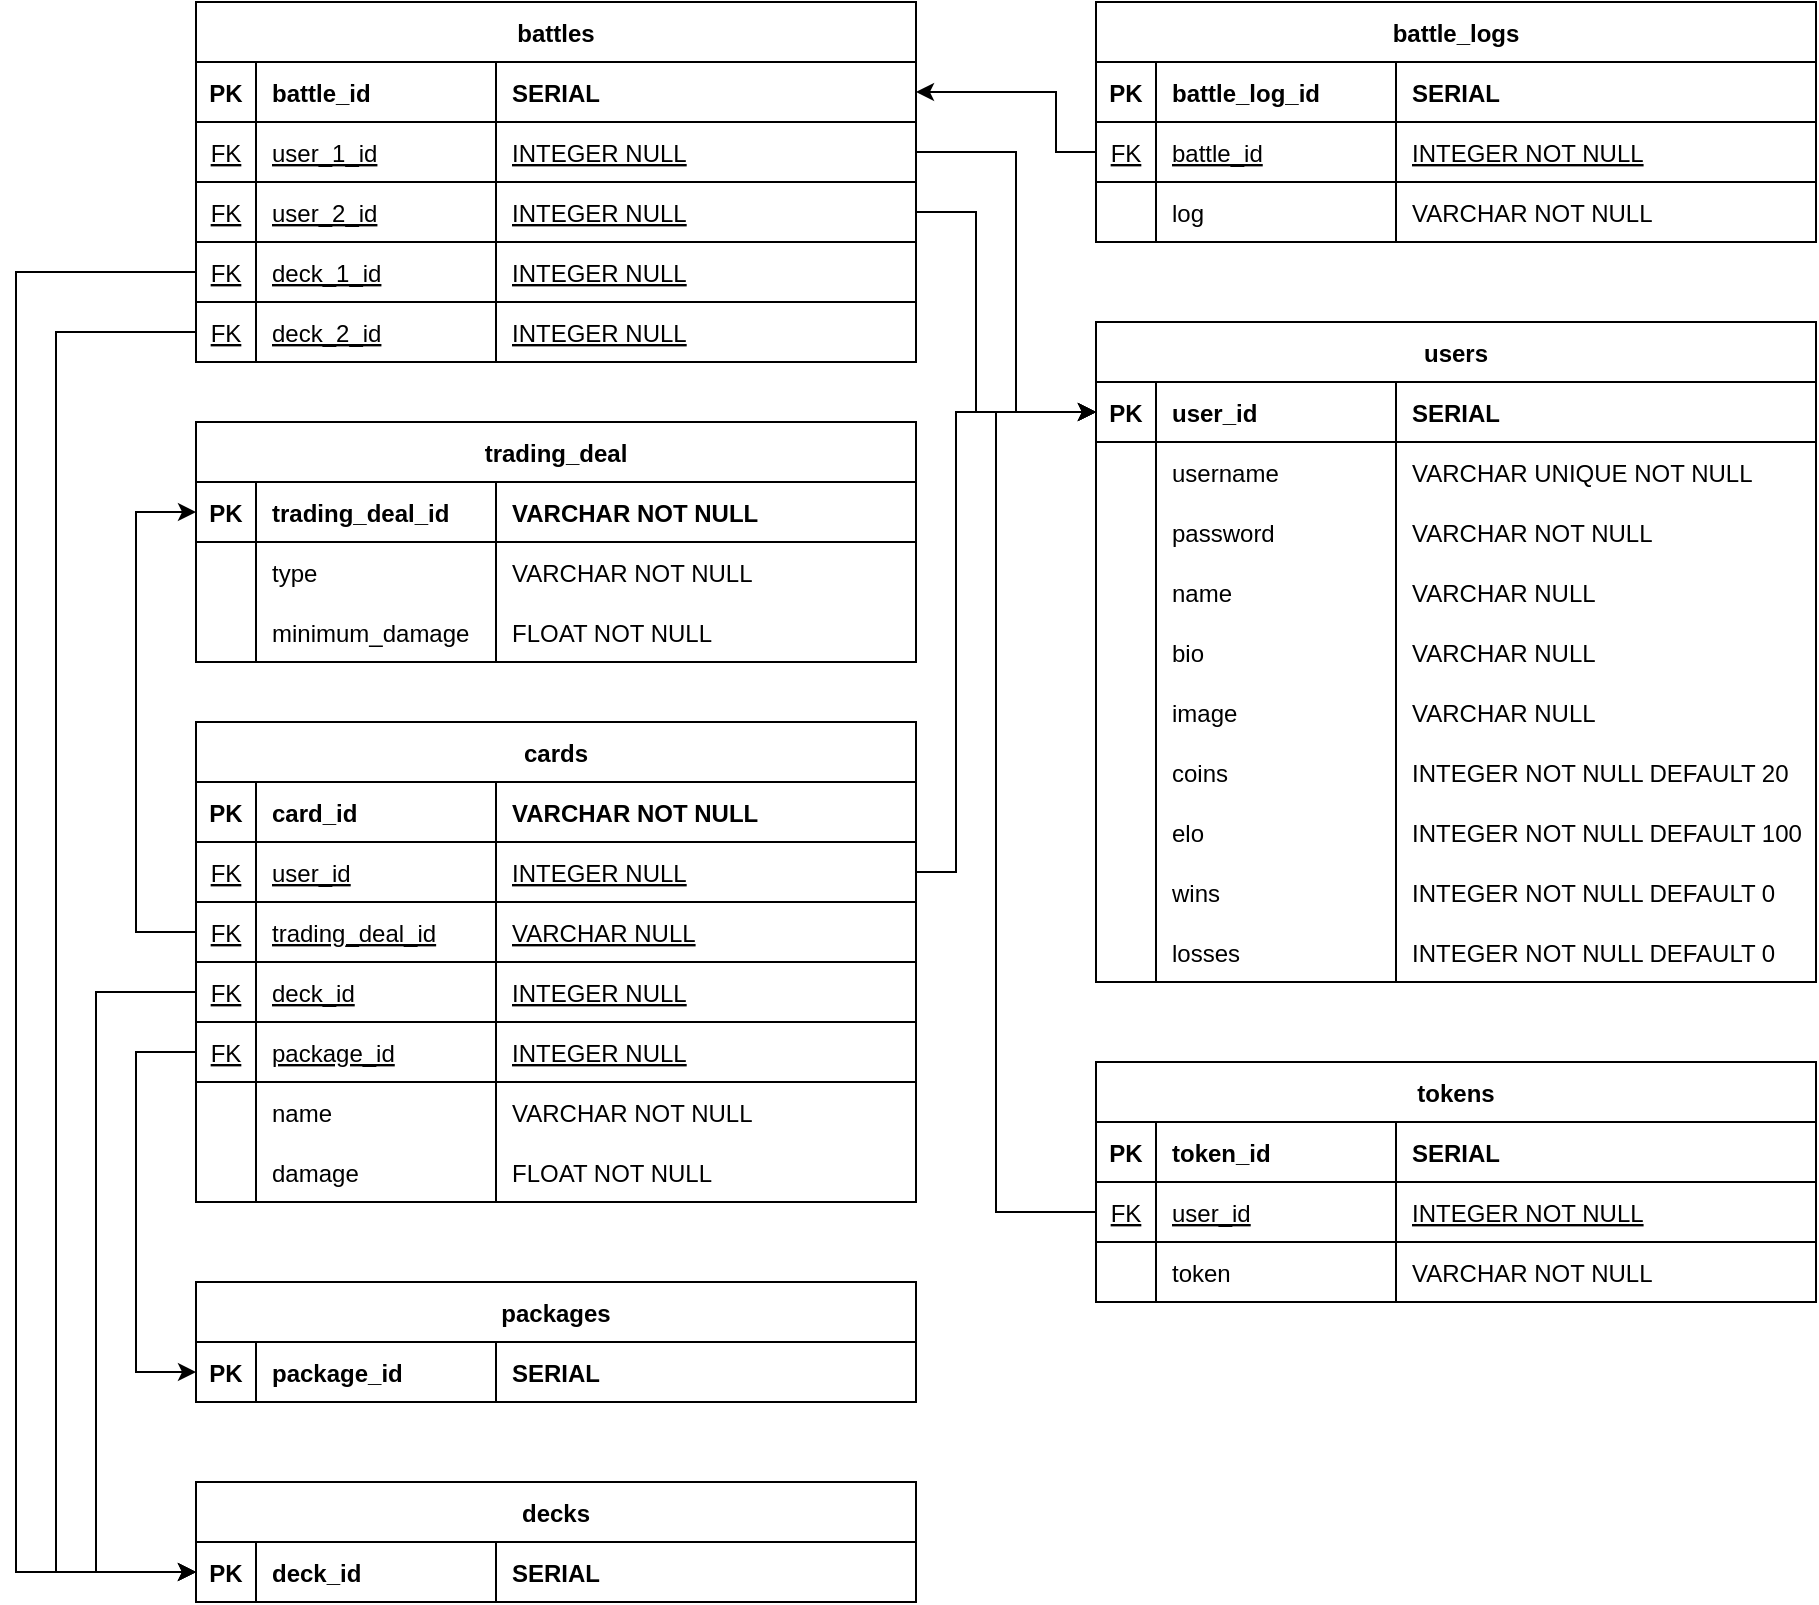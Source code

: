 <mxfile version="20.8.1" type="device"><diagram id="R2lEEEUBdFMjLlhIrx00" name="Page-1"><mxGraphModel dx="1562" dy="3026" grid="1" gridSize="10" guides="1" tooltips="1" connect="1" arrows="1" fold="1" page="1" pageScale="1" pageWidth="850" pageHeight="1100" math="0" shadow="0" extFonts="Permanent Marker^https://fonts.googleapis.com/css?family=Permanent+Marker"><root><mxCell id="0"/><mxCell id="1" parent="0"/><mxCell id="C-vyLk0tnHw3VtMMgP7b-23" value="users" style="shape=table;startSize=30;container=1;collapsible=1;childLayout=tableLayout;fixedRows=1;rowLines=0;fontStyle=1;align=center;resizeLast=1;" parent="1" vertex="1"><mxGeometry x="550" y="-2030" width="360" height="330" as="geometry"/></mxCell><mxCell id="C-vyLk0tnHw3VtMMgP7b-24" value="" style="shape=partialRectangle;collapsible=0;dropTarget=0;pointerEvents=0;fillColor=none;points=[[0,0.5],[1,0.5]];portConstraint=eastwest;top=0;left=0;right=0;bottom=1;" parent="C-vyLk0tnHw3VtMMgP7b-23" vertex="1"><mxGeometry y="30" width="360" height="30" as="geometry"/></mxCell><mxCell id="C-vyLk0tnHw3VtMMgP7b-25" value="PK" style="shape=partialRectangle;overflow=hidden;connectable=0;fillColor=none;top=0;left=0;bottom=0;right=0;fontStyle=1;" parent="C-vyLk0tnHw3VtMMgP7b-24" vertex="1"><mxGeometry width="30" height="30" as="geometry"><mxRectangle width="30" height="30" as="alternateBounds"/></mxGeometry></mxCell><mxCell id="C-vyLk0tnHw3VtMMgP7b-26" value="user_id" style="shape=partialRectangle;overflow=hidden;connectable=0;fillColor=none;top=0;left=0;bottom=0;right=0;align=left;spacingLeft=6;fontStyle=1;" parent="C-vyLk0tnHw3VtMMgP7b-24" vertex="1"><mxGeometry x="30" width="120" height="30" as="geometry"><mxRectangle width="120" height="30" as="alternateBounds"/></mxGeometry></mxCell><mxCell id="rSZp_omlOljkNJAU138e-1" value="SERIAL" style="shape=partialRectangle;overflow=hidden;connectable=0;fillColor=none;top=0;left=0;bottom=0;right=0;align=left;spacingLeft=6;fontStyle=1;" parent="C-vyLk0tnHw3VtMMgP7b-24" vertex="1"><mxGeometry x="150" width="210" height="30" as="geometry"><mxRectangle width="210" height="30" as="alternateBounds"/></mxGeometry></mxCell><mxCell id="SYogn2yczXqjX1dVd2ok-5" style="shape=partialRectangle;collapsible=0;dropTarget=0;pointerEvents=0;fillColor=none;points=[[0,0.5],[1,0.5]];portConstraint=eastwest;top=0;left=0;right=0;bottom=0;" parent="C-vyLk0tnHw3VtMMgP7b-23" vertex="1"><mxGeometry y="60" width="360" height="30" as="geometry"/></mxCell><mxCell id="SYogn2yczXqjX1dVd2ok-6" style="shape=partialRectangle;overflow=hidden;connectable=0;fillColor=none;top=0;left=0;bottom=0;right=0;" parent="SYogn2yczXqjX1dVd2ok-5" vertex="1"><mxGeometry width="30" height="30" as="geometry"><mxRectangle width="30" height="30" as="alternateBounds"/></mxGeometry></mxCell><mxCell id="SYogn2yczXqjX1dVd2ok-7" value="username" style="shape=partialRectangle;overflow=hidden;connectable=0;fillColor=none;top=0;left=0;bottom=0;right=0;align=left;spacingLeft=6;" parent="SYogn2yczXqjX1dVd2ok-5" vertex="1"><mxGeometry x="30" width="120" height="30" as="geometry"><mxRectangle width="120" height="30" as="alternateBounds"/></mxGeometry></mxCell><mxCell id="SYogn2yczXqjX1dVd2ok-8" value="VARCHAR UNIQUE NOT NULL" style="shape=partialRectangle;overflow=hidden;connectable=0;fillColor=none;top=0;left=0;bottom=0;right=0;align=left;spacingLeft=6;" parent="SYogn2yczXqjX1dVd2ok-5" vertex="1"><mxGeometry x="150" width="210" height="30" as="geometry"><mxRectangle width="210" height="30" as="alternateBounds"/></mxGeometry></mxCell><mxCell id="rSZp_omlOljkNJAU138e-3" style="shape=partialRectangle;collapsible=0;dropTarget=0;pointerEvents=0;fillColor=none;points=[[0,0.5],[1,0.5]];portConstraint=eastwest;top=0;left=0;right=0;bottom=0;" parent="C-vyLk0tnHw3VtMMgP7b-23" vertex="1"><mxGeometry y="90" width="360" height="30" as="geometry"/></mxCell><mxCell id="rSZp_omlOljkNJAU138e-4" style="shape=partialRectangle;overflow=hidden;connectable=0;fillColor=none;top=0;left=0;bottom=0;right=0;" parent="rSZp_omlOljkNJAU138e-3" vertex="1"><mxGeometry width="30" height="30" as="geometry"><mxRectangle width="30" height="30" as="alternateBounds"/></mxGeometry></mxCell><mxCell id="rSZp_omlOljkNJAU138e-5" value="password" style="shape=partialRectangle;overflow=hidden;connectable=0;fillColor=none;top=0;left=0;bottom=0;right=0;align=left;spacingLeft=6;" parent="rSZp_omlOljkNJAU138e-3" vertex="1"><mxGeometry x="30" width="120" height="30" as="geometry"><mxRectangle width="120" height="30" as="alternateBounds"/></mxGeometry></mxCell><mxCell id="rSZp_omlOljkNJAU138e-6" value="VARCHAR NOT NULL" style="shape=partialRectangle;overflow=hidden;connectable=0;fillColor=none;top=0;left=0;bottom=0;right=0;align=left;spacingLeft=6;" parent="rSZp_omlOljkNJAU138e-3" vertex="1"><mxGeometry x="150" width="210" height="30" as="geometry"><mxRectangle width="210" height="30" as="alternateBounds"/></mxGeometry></mxCell><mxCell id="SYogn2yczXqjX1dVd2ok-9" style="shape=partialRectangle;collapsible=0;dropTarget=0;pointerEvents=0;fillColor=none;points=[[0,0.5],[1,0.5]];portConstraint=eastwest;top=0;left=0;right=0;bottom=0;" parent="C-vyLk0tnHw3VtMMgP7b-23" vertex="1"><mxGeometry y="120" width="360" height="30" as="geometry"/></mxCell><mxCell id="SYogn2yczXqjX1dVd2ok-10" style="shape=partialRectangle;overflow=hidden;connectable=0;fillColor=none;top=0;left=0;bottom=0;right=0;" parent="SYogn2yczXqjX1dVd2ok-9" vertex="1"><mxGeometry width="30" height="30" as="geometry"><mxRectangle width="30" height="30" as="alternateBounds"/></mxGeometry></mxCell><mxCell id="SYogn2yczXqjX1dVd2ok-11" value="name" style="shape=partialRectangle;overflow=hidden;connectable=0;fillColor=none;top=0;left=0;bottom=0;right=0;align=left;spacingLeft=6;" parent="SYogn2yczXqjX1dVd2ok-9" vertex="1"><mxGeometry x="30" width="120" height="30" as="geometry"><mxRectangle width="120" height="30" as="alternateBounds"/></mxGeometry></mxCell><mxCell id="SYogn2yczXqjX1dVd2ok-12" value="VARCHAR NULL" style="shape=partialRectangle;overflow=hidden;connectable=0;fillColor=none;top=0;left=0;bottom=0;right=0;align=left;spacingLeft=6;" parent="SYogn2yczXqjX1dVd2ok-9" vertex="1"><mxGeometry x="150" width="210" height="30" as="geometry"><mxRectangle width="210" height="30" as="alternateBounds"/></mxGeometry></mxCell><mxCell id="SYogn2yczXqjX1dVd2ok-17" style="shape=partialRectangle;collapsible=0;dropTarget=0;pointerEvents=0;fillColor=none;points=[[0,0.5],[1,0.5]];portConstraint=eastwest;top=0;left=0;right=0;bottom=0;" parent="C-vyLk0tnHw3VtMMgP7b-23" vertex="1"><mxGeometry y="150" width="360" height="30" as="geometry"/></mxCell><mxCell id="SYogn2yczXqjX1dVd2ok-18" style="shape=partialRectangle;overflow=hidden;connectable=0;fillColor=none;top=0;left=0;bottom=0;right=0;" parent="SYogn2yczXqjX1dVd2ok-17" vertex="1"><mxGeometry width="30" height="30" as="geometry"><mxRectangle width="30" height="30" as="alternateBounds"/></mxGeometry></mxCell><mxCell id="SYogn2yczXqjX1dVd2ok-19" value="bio" style="shape=partialRectangle;overflow=hidden;connectable=0;fillColor=none;top=0;left=0;bottom=0;right=0;align=left;spacingLeft=6;" parent="SYogn2yczXqjX1dVd2ok-17" vertex="1"><mxGeometry x="30" width="120" height="30" as="geometry"><mxRectangle width="120" height="30" as="alternateBounds"/></mxGeometry></mxCell><mxCell id="SYogn2yczXqjX1dVd2ok-20" value="VARCHAR NULL" style="shape=partialRectangle;overflow=hidden;connectable=0;fillColor=none;top=0;left=0;bottom=0;right=0;align=left;spacingLeft=6;" parent="SYogn2yczXqjX1dVd2ok-17" vertex="1"><mxGeometry x="150" width="210" height="30" as="geometry"><mxRectangle width="210" height="30" as="alternateBounds"/></mxGeometry></mxCell><mxCell id="SYogn2yczXqjX1dVd2ok-21" style="shape=partialRectangle;collapsible=0;dropTarget=0;pointerEvents=0;fillColor=none;points=[[0,0.5],[1,0.5]];portConstraint=eastwest;top=0;left=0;right=0;bottom=0;" parent="C-vyLk0tnHw3VtMMgP7b-23" vertex="1"><mxGeometry y="180" width="360" height="30" as="geometry"/></mxCell><mxCell id="SYogn2yczXqjX1dVd2ok-22" style="shape=partialRectangle;overflow=hidden;connectable=0;fillColor=none;top=0;left=0;bottom=0;right=0;" parent="SYogn2yczXqjX1dVd2ok-21" vertex="1"><mxGeometry width="30" height="30" as="geometry"><mxRectangle width="30" height="30" as="alternateBounds"/></mxGeometry></mxCell><mxCell id="SYogn2yczXqjX1dVd2ok-23" value="image" style="shape=partialRectangle;overflow=hidden;connectable=0;fillColor=none;top=0;left=0;bottom=0;right=0;align=left;spacingLeft=6;" parent="SYogn2yczXqjX1dVd2ok-21" vertex="1"><mxGeometry x="30" width="120" height="30" as="geometry"><mxRectangle width="120" height="30" as="alternateBounds"/></mxGeometry></mxCell><mxCell id="SYogn2yczXqjX1dVd2ok-24" value="VARCHAR NULL" style="shape=partialRectangle;overflow=hidden;connectable=0;fillColor=none;top=0;left=0;bottom=0;right=0;align=left;spacingLeft=6;" parent="SYogn2yczXqjX1dVd2ok-21" vertex="1"><mxGeometry x="150" width="210" height="30" as="geometry"><mxRectangle width="210" height="30" as="alternateBounds"/></mxGeometry></mxCell><mxCell id="rSZp_omlOljkNJAU138e-19" style="shape=partialRectangle;collapsible=0;dropTarget=0;pointerEvents=0;fillColor=none;points=[[0,0.5],[1,0.5]];portConstraint=eastwest;top=0;left=0;right=0;bottom=0;" parent="C-vyLk0tnHw3VtMMgP7b-23" vertex="1"><mxGeometry y="210" width="360" height="30" as="geometry"/></mxCell><mxCell id="rSZp_omlOljkNJAU138e-20" style="shape=partialRectangle;overflow=hidden;connectable=0;fillColor=none;top=0;left=0;bottom=0;right=0;" parent="rSZp_omlOljkNJAU138e-19" vertex="1"><mxGeometry width="30" height="30" as="geometry"><mxRectangle width="30" height="30" as="alternateBounds"/></mxGeometry></mxCell><mxCell id="rSZp_omlOljkNJAU138e-21" value="coins" style="shape=partialRectangle;overflow=hidden;connectable=0;fillColor=none;top=0;left=0;bottom=0;right=0;align=left;spacingLeft=6;" parent="rSZp_omlOljkNJAU138e-19" vertex="1"><mxGeometry x="30" width="120" height="30" as="geometry"><mxRectangle width="120" height="30" as="alternateBounds"/></mxGeometry></mxCell><mxCell id="rSZp_omlOljkNJAU138e-22" value="INTEGER NOT NULL DEFAULT 20" style="shape=partialRectangle;overflow=hidden;connectable=0;fillColor=none;top=0;left=0;bottom=0;right=0;align=left;spacingLeft=6;" parent="rSZp_omlOljkNJAU138e-19" vertex="1"><mxGeometry x="150" width="210" height="30" as="geometry"><mxRectangle width="210" height="30" as="alternateBounds"/></mxGeometry></mxCell><mxCell id="rSZp_omlOljkNJAU138e-15" style="shape=partialRectangle;collapsible=0;dropTarget=0;pointerEvents=0;fillColor=none;points=[[0,0.5],[1,0.5]];portConstraint=eastwest;top=0;left=0;right=0;bottom=0;" parent="C-vyLk0tnHw3VtMMgP7b-23" vertex="1"><mxGeometry y="240" width="360" height="30" as="geometry"/></mxCell><mxCell id="rSZp_omlOljkNJAU138e-16" style="shape=partialRectangle;overflow=hidden;connectable=0;fillColor=none;top=0;left=0;bottom=0;right=0;" parent="rSZp_omlOljkNJAU138e-15" vertex="1"><mxGeometry width="30" height="30" as="geometry"><mxRectangle width="30" height="30" as="alternateBounds"/></mxGeometry></mxCell><mxCell id="rSZp_omlOljkNJAU138e-17" value="elo" style="shape=partialRectangle;overflow=hidden;connectable=0;fillColor=none;top=0;left=0;bottom=0;right=0;align=left;spacingLeft=6;" parent="rSZp_omlOljkNJAU138e-15" vertex="1"><mxGeometry x="30" width="120" height="30" as="geometry"><mxRectangle width="120" height="30" as="alternateBounds"/></mxGeometry></mxCell><mxCell id="rSZp_omlOljkNJAU138e-18" value="INTEGER NOT NULL DEFAULT 100" style="shape=partialRectangle;overflow=hidden;connectable=0;fillColor=none;top=0;left=0;bottom=0;right=0;align=left;spacingLeft=6;" parent="rSZp_omlOljkNJAU138e-15" vertex="1"><mxGeometry x="150" width="210" height="30" as="geometry"><mxRectangle width="210" height="30" as="alternateBounds"/></mxGeometry></mxCell><mxCell id="SYogn2yczXqjX1dVd2ok-25" style="shape=partialRectangle;collapsible=0;dropTarget=0;pointerEvents=0;fillColor=none;points=[[0,0.5],[1,0.5]];portConstraint=eastwest;top=0;left=0;right=0;bottom=0;" parent="C-vyLk0tnHw3VtMMgP7b-23" vertex="1"><mxGeometry y="270" width="360" height="30" as="geometry"/></mxCell><mxCell id="SYogn2yczXqjX1dVd2ok-26" style="shape=partialRectangle;overflow=hidden;connectable=0;fillColor=none;top=0;left=0;bottom=0;right=0;" parent="SYogn2yczXqjX1dVd2ok-25" vertex="1"><mxGeometry width="30" height="30" as="geometry"><mxRectangle width="30" height="30" as="alternateBounds"/></mxGeometry></mxCell><mxCell id="SYogn2yczXqjX1dVd2ok-27" value="wins" style="shape=partialRectangle;overflow=hidden;connectable=0;fillColor=none;top=0;left=0;bottom=0;right=0;align=left;spacingLeft=6;" parent="SYogn2yczXqjX1dVd2ok-25" vertex="1"><mxGeometry x="30" width="120" height="30" as="geometry"><mxRectangle width="120" height="30" as="alternateBounds"/></mxGeometry></mxCell><mxCell id="SYogn2yczXqjX1dVd2ok-28" value="INTEGER NOT NULL DEFAULT 0" style="shape=partialRectangle;overflow=hidden;connectable=0;fillColor=none;top=0;left=0;bottom=0;right=0;align=left;spacingLeft=6;" parent="SYogn2yczXqjX1dVd2ok-25" vertex="1"><mxGeometry x="150" width="210" height="30" as="geometry"><mxRectangle width="210" height="30" as="alternateBounds"/></mxGeometry></mxCell><mxCell id="SYogn2yczXqjX1dVd2ok-29" style="shape=partialRectangle;collapsible=0;dropTarget=0;pointerEvents=0;fillColor=none;points=[[0,0.5],[1,0.5]];portConstraint=eastwest;top=0;left=0;right=0;bottom=0;" parent="C-vyLk0tnHw3VtMMgP7b-23" vertex="1"><mxGeometry y="300" width="360" height="30" as="geometry"/></mxCell><mxCell id="SYogn2yczXqjX1dVd2ok-30" style="shape=partialRectangle;overflow=hidden;connectable=0;fillColor=none;top=0;left=0;bottom=0;right=0;" parent="SYogn2yczXqjX1dVd2ok-29" vertex="1"><mxGeometry width="30" height="30" as="geometry"><mxRectangle width="30" height="30" as="alternateBounds"/></mxGeometry></mxCell><mxCell id="SYogn2yczXqjX1dVd2ok-31" value="losses" style="shape=partialRectangle;overflow=hidden;connectable=0;fillColor=none;top=0;left=0;bottom=0;right=0;align=left;spacingLeft=6;" parent="SYogn2yczXqjX1dVd2ok-29" vertex="1"><mxGeometry x="30" width="120" height="30" as="geometry"><mxRectangle width="120" height="30" as="alternateBounds"/></mxGeometry></mxCell><mxCell id="SYogn2yczXqjX1dVd2ok-32" value="INTEGER NOT NULL DEFAULT 0" style="shape=partialRectangle;overflow=hidden;connectable=0;fillColor=none;top=0;left=0;bottom=0;right=0;align=left;spacingLeft=6;" parent="SYogn2yczXqjX1dVd2ok-29" vertex="1"><mxGeometry x="150" width="210" height="30" as="geometry"><mxRectangle width="210" height="30" as="alternateBounds"/></mxGeometry></mxCell><mxCell id="rSZp_omlOljkNJAU138e-23" value="cards" style="shape=table;startSize=30;container=1;collapsible=1;childLayout=tableLayout;fixedRows=1;rowLines=0;fontStyle=1;align=center;resizeLast=1;" parent="1" vertex="1"><mxGeometry x="100" y="-1830" width="360" height="240" as="geometry"/></mxCell><mxCell id="rSZp_omlOljkNJAU138e-24" value="" style="shape=partialRectangle;collapsible=0;dropTarget=0;pointerEvents=0;fillColor=none;points=[[0,0.5],[1,0.5]];portConstraint=eastwest;top=0;left=0;right=0;bottom=1;" parent="rSZp_omlOljkNJAU138e-23" vertex="1"><mxGeometry y="30" width="360" height="30" as="geometry"/></mxCell><mxCell id="rSZp_omlOljkNJAU138e-25" value="PK" style="shape=partialRectangle;overflow=hidden;connectable=0;fillColor=none;top=0;left=0;bottom=0;right=0;fontStyle=1;" parent="rSZp_omlOljkNJAU138e-24" vertex="1"><mxGeometry width="30" height="30" as="geometry"><mxRectangle width="30" height="30" as="alternateBounds"/></mxGeometry></mxCell><mxCell id="rSZp_omlOljkNJAU138e-26" value="card_id" style="shape=partialRectangle;overflow=hidden;connectable=0;fillColor=none;top=0;left=0;bottom=0;right=0;align=left;spacingLeft=6;fontStyle=1;" parent="rSZp_omlOljkNJAU138e-24" vertex="1"><mxGeometry x="30" width="120" height="30" as="geometry"><mxRectangle width="120" height="30" as="alternateBounds"/></mxGeometry></mxCell><mxCell id="rSZp_omlOljkNJAU138e-27" value="VARCHAR NOT NULL" style="shape=partialRectangle;overflow=hidden;connectable=0;fillColor=none;top=0;left=0;bottom=0;right=0;align=left;spacingLeft=6;fontStyle=1;" parent="rSZp_omlOljkNJAU138e-24" vertex="1"><mxGeometry x="150" width="210" height="30" as="geometry"><mxRectangle width="210" height="30" as="alternateBounds"/></mxGeometry></mxCell><mxCell id="Qc7OhtbGUV7cJ6uBpTXc-5" style="shape=partialRectangle;collapsible=0;dropTarget=0;pointerEvents=0;fillColor=none;points=[[0,0.5],[1,0.5]];portConstraint=eastwest;top=0;left=0;right=0;bottom=1;" parent="rSZp_omlOljkNJAU138e-23" vertex="1"><mxGeometry y="60" width="360" height="30" as="geometry"/></mxCell><mxCell id="Qc7OhtbGUV7cJ6uBpTXc-6" value="FK" style="shape=partialRectangle;overflow=hidden;connectable=0;fillColor=none;top=0;left=0;bottom=0;right=0;fontStyle=4;" parent="Qc7OhtbGUV7cJ6uBpTXc-5" vertex="1"><mxGeometry width="30" height="30" as="geometry"><mxRectangle width="30" height="30" as="alternateBounds"/></mxGeometry></mxCell><mxCell id="Qc7OhtbGUV7cJ6uBpTXc-7" value="user_id" style="shape=partialRectangle;overflow=hidden;connectable=0;fillColor=none;top=0;left=0;bottom=0;right=0;align=left;spacingLeft=6;fontStyle=4;" parent="Qc7OhtbGUV7cJ6uBpTXc-5" vertex="1"><mxGeometry x="30" width="120" height="30" as="geometry"><mxRectangle width="120" height="30" as="alternateBounds"/></mxGeometry></mxCell><mxCell id="Qc7OhtbGUV7cJ6uBpTXc-8" value="INTEGER NULL" style="shape=partialRectangle;overflow=hidden;connectable=0;fillColor=none;top=0;left=0;bottom=0;right=0;align=left;spacingLeft=6;fontStyle=4;" parent="Qc7OhtbGUV7cJ6uBpTXc-5" vertex="1"><mxGeometry x="150" width="210" height="30" as="geometry"><mxRectangle width="210" height="30" as="alternateBounds"/></mxGeometry></mxCell><mxCell id="vXMv6SHPbQU6TJZuID7D-1" style="shape=partialRectangle;collapsible=0;dropTarget=0;pointerEvents=0;fillColor=none;points=[[0,0.5],[1,0.5]];portConstraint=eastwest;top=0;left=0;right=0;bottom=1;" parent="rSZp_omlOljkNJAU138e-23" vertex="1"><mxGeometry y="90" width="360" height="30" as="geometry"/></mxCell><mxCell id="vXMv6SHPbQU6TJZuID7D-2" value="FK" style="shape=partialRectangle;overflow=hidden;connectable=0;fillColor=none;top=0;left=0;bottom=0;right=0;fontStyle=4;" parent="vXMv6SHPbQU6TJZuID7D-1" vertex="1"><mxGeometry width="30" height="30" as="geometry"><mxRectangle width="30" height="30" as="alternateBounds"/></mxGeometry></mxCell><mxCell id="vXMv6SHPbQU6TJZuID7D-3" value="trading_deal_id" style="shape=partialRectangle;overflow=hidden;connectable=0;fillColor=none;top=0;left=0;bottom=0;right=0;align=left;spacingLeft=6;fontStyle=4;" parent="vXMv6SHPbQU6TJZuID7D-1" vertex="1"><mxGeometry x="30" width="120" height="30" as="geometry"><mxRectangle width="120" height="30" as="alternateBounds"/></mxGeometry></mxCell><mxCell id="vXMv6SHPbQU6TJZuID7D-4" value="VARCHAR NULL" style="shape=partialRectangle;overflow=hidden;connectable=0;fillColor=none;top=0;left=0;bottom=0;right=0;align=left;spacingLeft=6;fontStyle=4;" parent="vXMv6SHPbQU6TJZuID7D-1" vertex="1"><mxGeometry x="150" width="210" height="30" as="geometry"><mxRectangle width="210" height="30" as="alternateBounds"/></mxGeometry></mxCell><mxCell id="sDhqu9WBD3jrt-rAg6xA-1" style="shape=partialRectangle;collapsible=0;dropTarget=0;pointerEvents=0;fillColor=none;points=[[0,0.5],[1,0.5]];portConstraint=eastwest;top=0;left=0;right=0;bottom=1;" parent="rSZp_omlOljkNJAU138e-23" vertex="1"><mxGeometry y="120" width="360" height="30" as="geometry"/></mxCell><mxCell id="sDhqu9WBD3jrt-rAg6xA-2" value="FK" style="shape=partialRectangle;overflow=hidden;connectable=0;fillColor=none;top=0;left=0;bottom=0;right=0;fontStyle=4;" parent="sDhqu9WBD3jrt-rAg6xA-1" vertex="1"><mxGeometry width="30" height="30" as="geometry"><mxRectangle width="30" height="30" as="alternateBounds"/></mxGeometry></mxCell><mxCell id="sDhqu9WBD3jrt-rAg6xA-3" value="deck_id" style="shape=partialRectangle;overflow=hidden;connectable=0;fillColor=none;top=0;left=0;bottom=0;right=0;align=left;spacingLeft=6;fontStyle=4;" parent="sDhqu9WBD3jrt-rAg6xA-1" vertex="1"><mxGeometry x="30" width="120" height="30" as="geometry"><mxRectangle width="120" height="30" as="alternateBounds"/></mxGeometry></mxCell><mxCell id="sDhqu9WBD3jrt-rAg6xA-4" value="INTEGER NULL" style="shape=partialRectangle;overflow=hidden;connectable=0;fillColor=none;top=0;left=0;bottom=0;right=0;align=left;spacingLeft=6;fontStyle=4;" parent="sDhqu9WBD3jrt-rAg6xA-1" vertex="1"><mxGeometry x="150" width="210" height="30" as="geometry"><mxRectangle width="210" height="30" as="alternateBounds"/></mxGeometry></mxCell><mxCell id="sDhqu9WBD3jrt-rAg6xA-9" style="shape=partialRectangle;collapsible=0;dropTarget=0;pointerEvents=0;fillColor=none;points=[[0,0.5],[1,0.5]];portConstraint=eastwest;top=0;left=0;right=0;bottom=1;" parent="rSZp_omlOljkNJAU138e-23" vertex="1"><mxGeometry y="150" width="360" height="30" as="geometry"/></mxCell><mxCell id="sDhqu9WBD3jrt-rAg6xA-10" value="FK" style="shape=partialRectangle;overflow=hidden;connectable=0;fillColor=none;top=0;left=0;bottom=0;right=0;fontStyle=4;" parent="sDhqu9WBD3jrt-rAg6xA-9" vertex="1"><mxGeometry width="30" height="30" as="geometry"><mxRectangle width="30" height="30" as="alternateBounds"/></mxGeometry></mxCell><mxCell id="sDhqu9WBD3jrt-rAg6xA-11" value="package_id" style="shape=partialRectangle;overflow=hidden;connectable=0;fillColor=none;top=0;left=0;bottom=0;right=0;align=left;spacingLeft=6;fontStyle=4;" parent="sDhqu9WBD3jrt-rAg6xA-9" vertex="1"><mxGeometry x="30" width="120" height="30" as="geometry"><mxRectangle width="120" height="30" as="alternateBounds"/></mxGeometry></mxCell><mxCell id="sDhqu9WBD3jrt-rAg6xA-12" value="INTEGER NULL" style="shape=partialRectangle;overflow=hidden;connectable=0;fillColor=none;top=0;left=0;bottom=0;right=0;align=left;spacingLeft=6;fontStyle=4;" parent="sDhqu9WBD3jrt-rAg6xA-9" vertex="1"><mxGeometry x="150" width="210" height="30" as="geometry"><mxRectangle width="210" height="30" as="alternateBounds"/></mxGeometry></mxCell><mxCell id="rSZp_omlOljkNJAU138e-32" value="" style="shape=partialRectangle;collapsible=0;dropTarget=0;pointerEvents=0;fillColor=none;points=[[0,0.5],[1,0.5]];portConstraint=eastwest;top=0;left=0;right=0;bottom=0;" parent="rSZp_omlOljkNJAU138e-23" vertex="1"><mxGeometry y="180" width="360" height="30" as="geometry"/></mxCell><mxCell id="rSZp_omlOljkNJAU138e-33" value="" style="shape=partialRectangle;overflow=hidden;connectable=0;fillColor=none;top=0;left=0;bottom=0;right=0;" parent="rSZp_omlOljkNJAU138e-32" vertex="1"><mxGeometry width="30" height="30" as="geometry"><mxRectangle width="30" height="30" as="alternateBounds"/></mxGeometry></mxCell><mxCell id="rSZp_omlOljkNJAU138e-34" value="name" style="shape=partialRectangle;overflow=hidden;connectable=0;fillColor=none;top=0;left=0;bottom=0;right=0;align=left;spacingLeft=6;" parent="rSZp_omlOljkNJAU138e-32" vertex="1"><mxGeometry x="30" width="120" height="30" as="geometry"><mxRectangle width="120" height="30" as="alternateBounds"/></mxGeometry></mxCell><mxCell id="rSZp_omlOljkNJAU138e-35" value="VARCHAR NOT NULL" style="shape=partialRectangle;overflow=hidden;connectable=0;fillColor=none;top=0;left=0;bottom=0;right=0;align=left;spacingLeft=6;" parent="rSZp_omlOljkNJAU138e-32" vertex="1"><mxGeometry x="150" width="210" height="30" as="geometry"><mxRectangle width="210" height="30" as="alternateBounds"/></mxGeometry></mxCell><mxCell id="rSZp_omlOljkNJAU138e-36" style="shape=partialRectangle;collapsible=0;dropTarget=0;pointerEvents=0;fillColor=none;points=[[0,0.5],[1,0.5]];portConstraint=eastwest;top=0;left=0;right=0;bottom=0;" parent="rSZp_omlOljkNJAU138e-23" vertex="1"><mxGeometry y="210" width="360" height="30" as="geometry"/></mxCell><mxCell id="rSZp_omlOljkNJAU138e-37" style="shape=partialRectangle;overflow=hidden;connectable=0;fillColor=none;top=0;left=0;bottom=0;right=0;" parent="rSZp_omlOljkNJAU138e-36" vertex="1"><mxGeometry width="30" height="30" as="geometry"><mxRectangle width="30" height="30" as="alternateBounds"/></mxGeometry></mxCell><mxCell id="rSZp_omlOljkNJAU138e-38" value="damage" style="shape=partialRectangle;overflow=hidden;connectable=0;fillColor=none;top=0;left=0;bottom=0;right=0;align=left;spacingLeft=6;" parent="rSZp_omlOljkNJAU138e-36" vertex="1"><mxGeometry x="30" width="120" height="30" as="geometry"><mxRectangle width="120" height="30" as="alternateBounds"/></mxGeometry></mxCell><mxCell id="rSZp_omlOljkNJAU138e-39" value="FLOAT NOT NULL" style="shape=partialRectangle;overflow=hidden;connectable=0;fillColor=none;top=0;left=0;bottom=0;right=0;align=left;spacingLeft=6;" parent="rSZp_omlOljkNJAU138e-36" vertex="1"><mxGeometry x="150" width="210" height="30" as="geometry"><mxRectangle width="210" height="30" as="alternateBounds"/></mxGeometry></mxCell><mxCell id="-PoxLDOmsmlwObiF0ol2-22" value="tokens" style="shape=table;startSize=30;container=1;collapsible=1;childLayout=tableLayout;fixedRows=1;rowLines=0;fontStyle=1;align=center;resizeLast=1;" parent="1" vertex="1"><mxGeometry x="550" y="-1660" width="360" height="120" as="geometry"/></mxCell><mxCell id="-PoxLDOmsmlwObiF0ol2-23" value="" style="shape=partialRectangle;collapsible=0;dropTarget=0;pointerEvents=0;fillColor=none;points=[[0,0.5],[1,0.5]];portConstraint=eastwest;top=0;left=0;right=0;bottom=1;" parent="-PoxLDOmsmlwObiF0ol2-22" vertex="1"><mxGeometry y="30" width="360" height="30" as="geometry"/></mxCell><mxCell id="-PoxLDOmsmlwObiF0ol2-24" value="PK" style="shape=partialRectangle;overflow=hidden;connectable=0;fillColor=none;top=0;left=0;bottom=0;right=0;fontStyle=1;" parent="-PoxLDOmsmlwObiF0ol2-23" vertex="1"><mxGeometry width="30" height="30" as="geometry"><mxRectangle width="30" height="30" as="alternateBounds"/></mxGeometry></mxCell><mxCell id="-PoxLDOmsmlwObiF0ol2-25" value="token_id" style="shape=partialRectangle;overflow=hidden;connectable=0;fillColor=none;top=0;left=0;bottom=0;right=0;align=left;spacingLeft=6;fontStyle=1;" parent="-PoxLDOmsmlwObiF0ol2-23" vertex="1"><mxGeometry x="30" width="120" height="30" as="geometry"><mxRectangle width="120" height="30" as="alternateBounds"/></mxGeometry></mxCell><mxCell id="-PoxLDOmsmlwObiF0ol2-26" value="SERIAL" style="shape=partialRectangle;overflow=hidden;connectable=0;fillColor=none;top=0;left=0;bottom=0;right=0;align=left;spacingLeft=6;fontStyle=1;" parent="-PoxLDOmsmlwObiF0ol2-23" vertex="1"><mxGeometry x="150" width="210" height="30" as="geometry"><mxRectangle width="210" height="30" as="alternateBounds"/></mxGeometry></mxCell><mxCell id="-PoxLDOmsmlwObiF0ol2-27" style="shape=partialRectangle;collapsible=0;dropTarget=0;pointerEvents=0;fillColor=none;points=[[0,0.5],[1,0.5]];portConstraint=eastwest;top=0;left=0;right=0;bottom=1;" parent="-PoxLDOmsmlwObiF0ol2-22" vertex="1"><mxGeometry y="60" width="360" height="30" as="geometry"/></mxCell><mxCell id="-PoxLDOmsmlwObiF0ol2-28" value="FK" style="shape=partialRectangle;overflow=hidden;connectable=0;fillColor=none;top=0;left=0;bottom=0;right=0;fontStyle=4;" parent="-PoxLDOmsmlwObiF0ol2-27" vertex="1"><mxGeometry width="30" height="30" as="geometry"><mxRectangle width="30" height="30" as="alternateBounds"/></mxGeometry></mxCell><mxCell id="-PoxLDOmsmlwObiF0ol2-29" value="user_id" style="shape=partialRectangle;overflow=hidden;connectable=0;fillColor=none;top=0;left=0;bottom=0;right=0;align=left;spacingLeft=6;fontStyle=4;" parent="-PoxLDOmsmlwObiF0ol2-27" vertex="1"><mxGeometry x="30" width="120" height="30" as="geometry"><mxRectangle width="120" height="30" as="alternateBounds"/></mxGeometry></mxCell><mxCell id="-PoxLDOmsmlwObiF0ol2-30" value="INTEGER NOT NULL" style="shape=partialRectangle;overflow=hidden;connectable=0;fillColor=none;top=0;left=0;bottom=0;right=0;align=left;spacingLeft=6;fontStyle=4;" parent="-PoxLDOmsmlwObiF0ol2-27" vertex="1"><mxGeometry x="150" width="210" height="30" as="geometry"><mxRectangle width="210" height="30" as="alternateBounds"/></mxGeometry></mxCell><mxCell id="-PoxLDOmsmlwObiF0ol2-31" value="" style="shape=partialRectangle;collapsible=0;dropTarget=0;pointerEvents=0;fillColor=none;points=[[0,0.5],[1,0.5]];portConstraint=eastwest;top=0;left=0;right=0;bottom=0;" parent="-PoxLDOmsmlwObiF0ol2-22" vertex="1"><mxGeometry y="90" width="360" height="30" as="geometry"/></mxCell><mxCell id="-PoxLDOmsmlwObiF0ol2-32" value="" style="shape=partialRectangle;overflow=hidden;connectable=0;fillColor=none;top=0;left=0;bottom=0;right=0;" parent="-PoxLDOmsmlwObiF0ol2-31" vertex="1"><mxGeometry width="30" height="30" as="geometry"><mxRectangle width="30" height="30" as="alternateBounds"/></mxGeometry></mxCell><mxCell id="-PoxLDOmsmlwObiF0ol2-33" value="token" style="shape=partialRectangle;overflow=hidden;connectable=0;fillColor=none;top=0;left=0;bottom=0;right=0;align=left;spacingLeft=6;" parent="-PoxLDOmsmlwObiF0ol2-31" vertex="1"><mxGeometry x="30" width="120" height="30" as="geometry"><mxRectangle width="120" height="30" as="alternateBounds"/></mxGeometry></mxCell><mxCell id="-PoxLDOmsmlwObiF0ol2-34" value="VARCHAR NOT NULL" style="shape=partialRectangle;overflow=hidden;connectable=0;fillColor=none;top=0;left=0;bottom=0;right=0;align=left;spacingLeft=6;" parent="-PoxLDOmsmlwObiF0ol2-31" vertex="1"><mxGeometry x="150" width="210" height="30" as="geometry"><mxRectangle width="210" height="30" as="alternateBounds"/></mxGeometry></mxCell><mxCell id="-PoxLDOmsmlwObiF0ol2-39" value="decks" style="shape=table;startSize=30;container=1;collapsible=1;childLayout=tableLayout;fixedRows=1;rowLines=0;fontStyle=1;align=center;resizeLast=1;" parent="1" vertex="1"><mxGeometry x="100" y="-1450" width="360" height="60" as="geometry"/></mxCell><mxCell id="-PoxLDOmsmlwObiF0ol2-40" value="" style="shape=partialRectangle;collapsible=0;dropTarget=0;pointerEvents=0;fillColor=none;points=[[0,0.5],[1,0.5]];portConstraint=eastwest;top=0;left=0;right=0;bottom=1;" parent="-PoxLDOmsmlwObiF0ol2-39" vertex="1"><mxGeometry y="30" width="360" height="30" as="geometry"/></mxCell><mxCell id="-PoxLDOmsmlwObiF0ol2-41" value="PK" style="shape=partialRectangle;overflow=hidden;connectable=0;fillColor=none;top=0;left=0;bottom=0;right=0;fontStyle=1;" parent="-PoxLDOmsmlwObiF0ol2-40" vertex="1"><mxGeometry width="30" height="30" as="geometry"><mxRectangle width="30" height="30" as="alternateBounds"/></mxGeometry></mxCell><mxCell id="-PoxLDOmsmlwObiF0ol2-42" value="deck_id" style="shape=partialRectangle;overflow=hidden;connectable=0;fillColor=none;top=0;left=0;bottom=0;right=0;align=left;spacingLeft=6;fontStyle=1;" parent="-PoxLDOmsmlwObiF0ol2-40" vertex="1"><mxGeometry x="30" width="120" height="30" as="geometry"><mxRectangle width="120" height="30" as="alternateBounds"/></mxGeometry></mxCell><mxCell id="-PoxLDOmsmlwObiF0ol2-43" value="SERIAL" style="shape=partialRectangle;overflow=hidden;connectable=0;fillColor=none;top=0;left=0;bottom=0;right=0;align=left;spacingLeft=6;fontStyle=1;" parent="-PoxLDOmsmlwObiF0ol2-40" vertex="1"><mxGeometry x="150" width="210" height="30" as="geometry"><mxRectangle width="210" height="30" as="alternateBounds"/></mxGeometry></mxCell><mxCell id="-PoxLDOmsmlwObiF0ol2-104" value="trading_deal" style="shape=table;startSize=30;container=1;collapsible=1;childLayout=tableLayout;fixedRows=1;rowLines=0;fontStyle=1;align=center;resizeLast=1;" parent="1" vertex="1"><mxGeometry x="100" y="-1980" width="360" height="120" as="geometry"/></mxCell><mxCell id="-PoxLDOmsmlwObiF0ol2-105" value="" style="shape=partialRectangle;collapsible=0;dropTarget=0;pointerEvents=0;fillColor=none;points=[[0,0.5],[1,0.5]];portConstraint=eastwest;top=0;left=0;right=0;bottom=1;" parent="-PoxLDOmsmlwObiF0ol2-104" vertex="1"><mxGeometry y="30" width="360" height="30" as="geometry"/></mxCell><mxCell id="-PoxLDOmsmlwObiF0ol2-106" value="PK" style="shape=partialRectangle;overflow=hidden;connectable=0;fillColor=none;top=0;left=0;bottom=0;right=0;fontStyle=1;" parent="-PoxLDOmsmlwObiF0ol2-105" vertex="1"><mxGeometry width="30" height="30" as="geometry"><mxRectangle width="30" height="30" as="alternateBounds"/></mxGeometry></mxCell><mxCell id="-PoxLDOmsmlwObiF0ol2-107" value="trading_deal_id" style="shape=partialRectangle;overflow=hidden;connectable=0;fillColor=none;top=0;left=0;bottom=0;right=0;align=left;spacingLeft=6;fontStyle=1;" parent="-PoxLDOmsmlwObiF0ol2-105" vertex="1"><mxGeometry x="30" width="120" height="30" as="geometry"><mxRectangle width="120" height="30" as="alternateBounds"/></mxGeometry></mxCell><mxCell id="-PoxLDOmsmlwObiF0ol2-108" value="VARCHAR NOT NULL" style="shape=partialRectangle;overflow=hidden;connectable=0;fillColor=none;top=0;left=0;bottom=0;right=0;align=left;spacingLeft=6;fontStyle=1;" parent="-PoxLDOmsmlwObiF0ol2-105" vertex="1"><mxGeometry x="150" width="210" height="30" as="geometry"><mxRectangle width="210" height="30" as="alternateBounds"/></mxGeometry></mxCell><mxCell id="-PoxLDOmsmlwObiF0ol2-113" value="" style="shape=partialRectangle;collapsible=0;dropTarget=0;pointerEvents=0;fillColor=none;points=[[0,0.5],[1,0.5]];portConstraint=eastwest;top=0;left=0;right=0;bottom=0;" parent="-PoxLDOmsmlwObiF0ol2-104" vertex="1"><mxGeometry y="60" width="360" height="30" as="geometry"/></mxCell><mxCell id="-PoxLDOmsmlwObiF0ol2-114" value="" style="shape=partialRectangle;overflow=hidden;connectable=0;fillColor=none;top=0;left=0;bottom=0;right=0;" parent="-PoxLDOmsmlwObiF0ol2-113" vertex="1"><mxGeometry width="30" height="30" as="geometry"><mxRectangle width="30" height="30" as="alternateBounds"/></mxGeometry></mxCell><mxCell id="-PoxLDOmsmlwObiF0ol2-115" value="type" style="shape=partialRectangle;overflow=hidden;connectable=0;fillColor=none;top=0;left=0;bottom=0;right=0;align=left;spacingLeft=6;" parent="-PoxLDOmsmlwObiF0ol2-113" vertex="1"><mxGeometry x="30" width="120" height="30" as="geometry"><mxRectangle width="120" height="30" as="alternateBounds"/></mxGeometry></mxCell><mxCell id="-PoxLDOmsmlwObiF0ol2-116" value="VARCHAR NOT NULL" style="shape=partialRectangle;overflow=hidden;connectable=0;fillColor=none;top=0;left=0;bottom=0;right=0;align=left;spacingLeft=6;" parent="-PoxLDOmsmlwObiF0ol2-113" vertex="1"><mxGeometry x="150" width="210" height="30" as="geometry"><mxRectangle width="210" height="30" as="alternateBounds"/></mxGeometry></mxCell><mxCell id="-PoxLDOmsmlwObiF0ol2-124" style="shape=partialRectangle;collapsible=0;dropTarget=0;pointerEvents=0;fillColor=none;points=[[0,0.5],[1,0.5]];portConstraint=eastwest;top=0;left=0;right=0;bottom=0;" parent="-PoxLDOmsmlwObiF0ol2-104" vertex="1"><mxGeometry y="90" width="360" height="30" as="geometry"/></mxCell><mxCell id="-PoxLDOmsmlwObiF0ol2-125" style="shape=partialRectangle;overflow=hidden;connectable=0;fillColor=none;top=0;left=0;bottom=0;right=0;" parent="-PoxLDOmsmlwObiF0ol2-124" vertex="1"><mxGeometry width="30" height="30" as="geometry"><mxRectangle width="30" height="30" as="alternateBounds"/></mxGeometry></mxCell><mxCell id="-PoxLDOmsmlwObiF0ol2-126" value="minimum_damage" style="shape=partialRectangle;overflow=hidden;connectable=0;fillColor=none;top=0;left=0;bottom=0;right=0;align=left;spacingLeft=6;" parent="-PoxLDOmsmlwObiF0ol2-124" vertex="1"><mxGeometry x="30" width="120" height="30" as="geometry"><mxRectangle width="120" height="30" as="alternateBounds"/></mxGeometry></mxCell><mxCell id="-PoxLDOmsmlwObiF0ol2-127" value="FLOAT NOT NULL" style="shape=partialRectangle;overflow=hidden;connectable=0;fillColor=none;top=0;left=0;bottom=0;right=0;align=left;spacingLeft=6;" parent="-PoxLDOmsmlwObiF0ol2-124" vertex="1"><mxGeometry x="150" width="210" height="30" as="geometry"><mxRectangle width="210" height="30" as="alternateBounds"/></mxGeometry></mxCell><mxCell id="Qc7OhtbGUV7cJ6uBpTXc-10" value="packages" style="shape=table;startSize=30;container=1;collapsible=1;childLayout=tableLayout;fixedRows=1;rowLines=0;fontStyle=1;align=center;resizeLast=1;" parent="1" vertex="1"><mxGeometry x="100" y="-1550" width="360" height="60" as="geometry"/></mxCell><mxCell id="Qc7OhtbGUV7cJ6uBpTXc-11" value="" style="shape=partialRectangle;collapsible=0;dropTarget=0;pointerEvents=0;fillColor=none;points=[[0,0.5],[1,0.5]];portConstraint=eastwest;top=0;left=0;right=0;bottom=1;" parent="Qc7OhtbGUV7cJ6uBpTXc-10" vertex="1"><mxGeometry y="30" width="360" height="30" as="geometry"/></mxCell><mxCell id="Qc7OhtbGUV7cJ6uBpTXc-12" value="PK" style="shape=partialRectangle;overflow=hidden;connectable=0;fillColor=none;top=0;left=0;bottom=0;right=0;fontStyle=1;" parent="Qc7OhtbGUV7cJ6uBpTXc-11" vertex="1"><mxGeometry width="30" height="30" as="geometry"><mxRectangle width="30" height="30" as="alternateBounds"/></mxGeometry></mxCell><mxCell id="Qc7OhtbGUV7cJ6uBpTXc-13" value="package_id" style="shape=partialRectangle;overflow=hidden;connectable=0;fillColor=none;top=0;left=0;bottom=0;right=0;align=left;spacingLeft=6;fontStyle=1;" parent="Qc7OhtbGUV7cJ6uBpTXc-11" vertex="1"><mxGeometry x="30" width="120" height="30" as="geometry"><mxRectangle width="120" height="30" as="alternateBounds"/></mxGeometry></mxCell><mxCell id="Qc7OhtbGUV7cJ6uBpTXc-14" value="SERIAL" style="shape=partialRectangle;overflow=hidden;connectable=0;fillColor=none;top=0;left=0;bottom=0;right=0;align=left;spacingLeft=6;fontStyle=1;" parent="Qc7OhtbGUV7cJ6uBpTXc-11" vertex="1"><mxGeometry x="150" width="210" height="30" as="geometry"><mxRectangle width="210" height="30" as="alternateBounds"/></mxGeometry></mxCell><mxCell id="UEcXBbs7K0NwJYJZOgL5-1" value="battles" style="shape=table;startSize=30;container=1;collapsible=1;childLayout=tableLayout;fixedRows=1;rowLines=0;fontStyle=1;align=center;resizeLast=1;" parent="1" vertex="1"><mxGeometry x="100" y="-2190" width="360" height="180" as="geometry"/></mxCell><mxCell id="UEcXBbs7K0NwJYJZOgL5-2" value="" style="shape=partialRectangle;collapsible=0;dropTarget=0;pointerEvents=0;fillColor=none;points=[[0,0.5],[1,0.5]];portConstraint=eastwest;top=0;left=0;right=0;bottom=1;" parent="UEcXBbs7K0NwJYJZOgL5-1" vertex="1"><mxGeometry y="30" width="360" height="30" as="geometry"/></mxCell><mxCell id="UEcXBbs7K0NwJYJZOgL5-3" value="PK" style="shape=partialRectangle;overflow=hidden;connectable=0;fillColor=none;top=0;left=0;bottom=0;right=0;fontStyle=1;" parent="UEcXBbs7K0NwJYJZOgL5-2" vertex="1"><mxGeometry width="30" height="30" as="geometry"><mxRectangle width="30" height="30" as="alternateBounds"/></mxGeometry></mxCell><mxCell id="UEcXBbs7K0NwJYJZOgL5-4" value="battle_id" style="shape=partialRectangle;overflow=hidden;connectable=0;fillColor=none;top=0;left=0;bottom=0;right=0;align=left;spacingLeft=6;fontStyle=1;" parent="UEcXBbs7K0NwJYJZOgL5-2" vertex="1"><mxGeometry x="30" width="120" height="30" as="geometry"><mxRectangle width="120" height="30" as="alternateBounds"/></mxGeometry></mxCell><mxCell id="UEcXBbs7K0NwJYJZOgL5-5" value="SERIAL" style="shape=partialRectangle;overflow=hidden;connectable=0;fillColor=none;top=0;left=0;bottom=0;right=0;align=left;spacingLeft=6;fontStyle=1;" parent="UEcXBbs7K0NwJYJZOgL5-2" vertex="1"><mxGeometry x="150" width="210" height="30" as="geometry"><mxRectangle width="210" height="30" as="alternateBounds"/></mxGeometry></mxCell><mxCell id="IISygAdzGEW7il6R6Or9-5" style="shape=partialRectangle;collapsible=0;dropTarget=0;pointerEvents=0;fillColor=none;points=[[0,0.5],[1,0.5]];portConstraint=eastwest;top=0;left=0;right=0;bottom=1;" parent="UEcXBbs7K0NwJYJZOgL5-1" vertex="1"><mxGeometry y="60" width="360" height="30" as="geometry"/></mxCell><mxCell id="IISygAdzGEW7il6R6Or9-6" value="FK" style="shape=partialRectangle;overflow=hidden;connectable=0;fillColor=none;top=0;left=0;bottom=0;right=0;fontStyle=4;" parent="IISygAdzGEW7il6R6Or9-5" vertex="1"><mxGeometry width="30" height="30" as="geometry"><mxRectangle width="30" height="30" as="alternateBounds"/></mxGeometry></mxCell><mxCell id="IISygAdzGEW7il6R6Or9-7" value="user_1_id" style="shape=partialRectangle;overflow=hidden;connectable=0;fillColor=none;top=0;left=0;bottom=0;right=0;align=left;spacingLeft=6;fontStyle=4;" parent="IISygAdzGEW7il6R6Or9-5" vertex="1"><mxGeometry x="30" width="120" height="30" as="geometry"><mxRectangle width="120" height="30" as="alternateBounds"/></mxGeometry></mxCell><mxCell id="IISygAdzGEW7il6R6Or9-8" value="INTEGER NULL" style="shape=partialRectangle;overflow=hidden;connectable=0;fillColor=none;top=0;left=0;bottom=0;right=0;align=left;spacingLeft=6;fontStyle=4;" parent="IISygAdzGEW7il6R6Or9-5" vertex="1"><mxGeometry x="150" width="210" height="30" as="geometry"><mxRectangle width="210" height="30" as="alternateBounds"/></mxGeometry></mxCell><mxCell id="IISygAdzGEW7il6R6Or9-1" style="shape=partialRectangle;collapsible=0;dropTarget=0;pointerEvents=0;fillColor=none;points=[[0,0.5],[1,0.5]];portConstraint=eastwest;top=0;left=0;right=0;bottom=1;" parent="UEcXBbs7K0NwJYJZOgL5-1" vertex="1"><mxGeometry y="90" width="360" height="30" as="geometry"/></mxCell><mxCell id="IISygAdzGEW7il6R6Or9-2" value="FK" style="shape=partialRectangle;overflow=hidden;connectable=0;fillColor=none;top=0;left=0;bottom=0;right=0;fontStyle=4;" parent="IISygAdzGEW7il6R6Or9-1" vertex="1"><mxGeometry width="30" height="30" as="geometry"><mxRectangle width="30" height="30" as="alternateBounds"/></mxGeometry></mxCell><mxCell id="IISygAdzGEW7il6R6Or9-3" value="user_2_id" style="shape=partialRectangle;overflow=hidden;connectable=0;fillColor=none;top=0;left=0;bottom=0;right=0;align=left;spacingLeft=6;fontStyle=4;" parent="IISygAdzGEW7il6R6Or9-1" vertex="1"><mxGeometry x="30" width="120" height="30" as="geometry"><mxRectangle width="120" height="30" as="alternateBounds"/></mxGeometry></mxCell><mxCell id="IISygAdzGEW7il6R6Or9-4" value="INTEGER NULL" style="shape=partialRectangle;overflow=hidden;connectable=0;fillColor=none;top=0;left=0;bottom=0;right=0;align=left;spacingLeft=6;fontStyle=4;" parent="IISygAdzGEW7il6R6Or9-1" vertex="1"><mxGeometry x="150" width="210" height="30" as="geometry"><mxRectangle width="210" height="30" as="alternateBounds"/></mxGeometry></mxCell><mxCell id="UEcXBbs7K0NwJYJZOgL5-10" style="shape=partialRectangle;collapsible=0;dropTarget=0;pointerEvents=0;fillColor=none;points=[[0,0.5],[1,0.5]];portConstraint=eastwest;top=0;left=0;right=0;bottom=1;" parent="UEcXBbs7K0NwJYJZOgL5-1" vertex="1"><mxGeometry y="120" width="360" height="30" as="geometry"/></mxCell><mxCell id="UEcXBbs7K0NwJYJZOgL5-11" value="FK" style="shape=partialRectangle;overflow=hidden;connectable=0;fillColor=none;top=0;left=0;bottom=0;right=0;fontStyle=4;" parent="UEcXBbs7K0NwJYJZOgL5-10" vertex="1"><mxGeometry width="30" height="30" as="geometry"><mxRectangle width="30" height="30" as="alternateBounds"/></mxGeometry></mxCell><mxCell id="UEcXBbs7K0NwJYJZOgL5-12" value="deck_1_id" style="shape=partialRectangle;overflow=hidden;connectable=0;fillColor=none;top=0;left=0;bottom=0;right=0;align=left;spacingLeft=6;fontStyle=4;" parent="UEcXBbs7K0NwJYJZOgL5-10" vertex="1"><mxGeometry x="30" width="120" height="30" as="geometry"><mxRectangle width="120" height="30" as="alternateBounds"/></mxGeometry></mxCell><mxCell id="UEcXBbs7K0NwJYJZOgL5-13" value="INTEGER NULL" style="shape=partialRectangle;overflow=hidden;connectable=0;fillColor=none;top=0;left=0;bottom=0;right=0;align=left;spacingLeft=6;fontStyle=4;" parent="UEcXBbs7K0NwJYJZOgL5-10" vertex="1"><mxGeometry x="150" width="210" height="30" as="geometry"><mxRectangle width="210" height="30" as="alternateBounds"/></mxGeometry></mxCell><mxCell id="UEcXBbs7K0NwJYJZOgL5-26" style="shape=partialRectangle;collapsible=0;dropTarget=0;pointerEvents=0;fillColor=none;points=[[0,0.5],[1,0.5]];portConstraint=eastwest;top=0;left=0;right=0;bottom=1;" parent="UEcXBbs7K0NwJYJZOgL5-1" vertex="1"><mxGeometry y="150" width="360" height="30" as="geometry"/></mxCell><mxCell id="UEcXBbs7K0NwJYJZOgL5-27" value="FK" style="shape=partialRectangle;overflow=hidden;connectable=0;fillColor=none;top=0;left=0;bottom=0;right=0;fontStyle=4;" parent="UEcXBbs7K0NwJYJZOgL5-26" vertex="1"><mxGeometry width="30" height="30" as="geometry"><mxRectangle width="30" height="30" as="alternateBounds"/></mxGeometry></mxCell><mxCell id="UEcXBbs7K0NwJYJZOgL5-28" value="deck_2_id" style="shape=partialRectangle;overflow=hidden;connectable=0;fillColor=none;top=0;left=0;bottom=0;right=0;align=left;spacingLeft=6;fontStyle=4;" parent="UEcXBbs7K0NwJYJZOgL5-26" vertex="1"><mxGeometry x="30" width="120" height="30" as="geometry"><mxRectangle width="120" height="30" as="alternateBounds"/></mxGeometry></mxCell><mxCell id="UEcXBbs7K0NwJYJZOgL5-29" value="INTEGER NULL" style="shape=partialRectangle;overflow=hidden;connectable=0;fillColor=none;top=0;left=0;bottom=0;right=0;align=left;spacingLeft=6;fontStyle=4;" parent="UEcXBbs7K0NwJYJZOgL5-26" vertex="1"><mxGeometry x="150" width="210" height="30" as="geometry"><mxRectangle width="210" height="30" as="alternateBounds"/></mxGeometry></mxCell><mxCell id="UEcXBbs7K0NwJYJZOgL5-38" value="battle_logs" style="shape=table;startSize=30;container=1;collapsible=1;childLayout=tableLayout;fixedRows=1;rowLines=0;fontStyle=1;align=center;resizeLast=1;" parent="1" vertex="1"><mxGeometry x="550" y="-2190" width="360" height="120" as="geometry"/></mxCell><mxCell id="UEcXBbs7K0NwJYJZOgL5-39" value="" style="shape=partialRectangle;collapsible=0;dropTarget=0;pointerEvents=0;fillColor=none;points=[[0,0.5],[1,0.5]];portConstraint=eastwest;top=0;left=0;right=0;bottom=1;" parent="UEcXBbs7K0NwJYJZOgL5-38" vertex="1"><mxGeometry y="30" width="360" height="30" as="geometry"/></mxCell><mxCell id="UEcXBbs7K0NwJYJZOgL5-40" value="PK" style="shape=partialRectangle;overflow=hidden;connectable=0;fillColor=none;top=0;left=0;bottom=0;right=0;fontStyle=1;" parent="UEcXBbs7K0NwJYJZOgL5-39" vertex="1"><mxGeometry width="30" height="30" as="geometry"><mxRectangle width="30" height="30" as="alternateBounds"/></mxGeometry></mxCell><mxCell id="UEcXBbs7K0NwJYJZOgL5-41" value="battle_log_id" style="shape=partialRectangle;overflow=hidden;connectable=0;fillColor=none;top=0;left=0;bottom=0;right=0;align=left;spacingLeft=6;fontStyle=1;" parent="UEcXBbs7K0NwJYJZOgL5-39" vertex="1"><mxGeometry x="30" width="120" height="30" as="geometry"><mxRectangle width="120" height="30" as="alternateBounds"/></mxGeometry></mxCell><mxCell id="UEcXBbs7K0NwJYJZOgL5-42" value="SERIAL" style="shape=partialRectangle;overflow=hidden;connectable=0;fillColor=none;top=0;left=0;bottom=0;right=0;align=left;spacingLeft=6;fontStyle=1;" parent="UEcXBbs7K0NwJYJZOgL5-39" vertex="1"><mxGeometry x="150" width="210" height="30" as="geometry"><mxRectangle width="210" height="30" as="alternateBounds"/></mxGeometry></mxCell><mxCell id="UEcXBbs7K0NwJYJZOgL5-59" style="shape=partialRectangle;collapsible=0;dropTarget=0;pointerEvents=0;fillColor=none;points=[[0,0.5],[1,0.5]];portConstraint=eastwest;top=0;left=0;right=0;bottom=1;" parent="UEcXBbs7K0NwJYJZOgL5-38" vertex="1"><mxGeometry y="60" width="360" height="30" as="geometry"/></mxCell><mxCell id="UEcXBbs7K0NwJYJZOgL5-60" value="FK" style="shape=partialRectangle;overflow=hidden;connectable=0;fillColor=none;top=0;left=0;bottom=0;right=0;fontStyle=4;" parent="UEcXBbs7K0NwJYJZOgL5-59" vertex="1"><mxGeometry width="30" height="30" as="geometry"><mxRectangle width="30" height="30" as="alternateBounds"/></mxGeometry></mxCell><mxCell id="UEcXBbs7K0NwJYJZOgL5-61" value="battle_id" style="shape=partialRectangle;overflow=hidden;connectable=0;fillColor=none;top=0;left=0;bottom=0;right=0;align=left;spacingLeft=6;fontStyle=4;" parent="UEcXBbs7K0NwJYJZOgL5-59" vertex="1"><mxGeometry x="30" width="120" height="30" as="geometry"><mxRectangle width="120" height="30" as="alternateBounds"/></mxGeometry></mxCell><mxCell id="UEcXBbs7K0NwJYJZOgL5-62" value="INTEGER NOT NULL" style="shape=partialRectangle;overflow=hidden;connectable=0;fillColor=none;top=0;left=0;bottom=0;right=0;align=left;spacingLeft=6;fontStyle=4;" parent="UEcXBbs7K0NwJYJZOgL5-59" vertex="1"><mxGeometry x="150" width="210" height="30" as="geometry"><mxRectangle width="210" height="30" as="alternateBounds"/></mxGeometry></mxCell><mxCell id="UEcXBbs7K0NwJYJZOgL5-55" style="shape=partialRectangle;collapsible=0;dropTarget=0;pointerEvents=0;fillColor=none;points=[[0,0.5],[1,0.5]];portConstraint=eastwest;top=0;left=0;right=0;bottom=1;" parent="UEcXBbs7K0NwJYJZOgL5-38" vertex="1"><mxGeometry y="90" width="360" height="30" as="geometry"/></mxCell><mxCell id="UEcXBbs7K0NwJYJZOgL5-56" value="" style="shape=partialRectangle;overflow=hidden;connectable=0;fillColor=none;top=0;left=0;bottom=0;right=0;fontStyle=4;" parent="UEcXBbs7K0NwJYJZOgL5-55" vertex="1"><mxGeometry width="30" height="30" as="geometry"><mxRectangle width="30" height="30" as="alternateBounds"/></mxGeometry></mxCell><mxCell id="UEcXBbs7K0NwJYJZOgL5-57" value="log" style="shape=partialRectangle;overflow=hidden;connectable=0;fillColor=none;top=0;left=0;bottom=0;right=0;align=left;spacingLeft=6;fontStyle=0;" parent="UEcXBbs7K0NwJYJZOgL5-55" vertex="1"><mxGeometry x="30" width="120" height="30" as="geometry"><mxRectangle width="120" height="30" as="alternateBounds"/></mxGeometry></mxCell><mxCell id="UEcXBbs7K0NwJYJZOgL5-58" value="VARCHAR NOT NULL" style="shape=partialRectangle;overflow=hidden;connectable=0;fillColor=none;top=0;left=0;bottom=0;right=0;align=left;spacingLeft=6;fontStyle=0;" parent="UEcXBbs7K0NwJYJZOgL5-55" vertex="1"><mxGeometry x="150" width="210" height="30" as="geometry"><mxRectangle width="210" height="30" as="alternateBounds"/></mxGeometry></mxCell><mxCell id="UEcXBbs7K0NwJYJZOgL5-75" style="edgeStyle=orthogonalEdgeStyle;rounded=0;orthogonalLoop=1;jettySize=auto;html=1;exitX=1;exitY=0.5;exitDx=0;exitDy=0;entryX=0;entryY=0.5;entryDx=0;entryDy=0;" parent="1" target="C-vyLk0tnHw3VtMMgP7b-24" edge="1"><mxGeometry relative="1" as="geometry"/></mxCell><mxCell id="UEcXBbs7K0NwJYJZOgL5-78" style="edgeStyle=orthogonalEdgeStyle;rounded=0;orthogonalLoop=1;jettySize=auto;html=1;exitX=0;exitY=0.5;exitDx=0;exitDy=0;entryX=1;entryY=0.5;entryDx=0;entryDy=0;" parent="1" source="UEcXBbs7K0NwJYJZOgL5-59" target="UEcXBbs7K0NwJYJZOgL5-2" edge="1"><mxGeometry relative="1" as="geometry"><Array as="points"><mxPoint x="530" y="-2115"/><mxPoint x="530" y="-2145"/></Array></mxGeometry></mxCell><mxCell id="UEcXBbs7K0NwJYJZOgL5-81" style="edgeStyle=orthogonalEdgeStyle;rounded=0;orthogonalLoop=1;jettySize=auto;html=1;exitX=0;exitY=0.5;exitDx=0;exitDy=0;entryX=0;entryY=0.5;entryDx=0;entryDy=0;" parent="1" target="rSZp_omlOljkNJAU138e-24" edge="1"><mxGeometry relative="1" as="geometry"><Array as="points"><mxPoint x="90" y="-1905"/><mxPoint x="90" y="-1750"/></Array></mxGeometry></mxCell><mxCell id="IISygAdzGEW7il6R6Or9-11" style="edgeStyle=orthogonalEdgeStyle;rounded=0;orthogonalLoop=1;jettySize=auto;html=1;exitX=1;exitY=0.5;exitDx=0;exitDy=0;entryX=0;entryY=0.5;entryDx=0;entryDy=0;" parent="1" source="IISygAdzGEW7il6R6Or9-5" target="C-vyLk0tnHw3VtMMgP7b-24" edge="1"><mxGeometry relative="1" as="geometry"><Array as="points"><mxPoint x="510" y="-2115"/><mxPoint x="510" y="-1985"/></Array></mxGeometry></mxCell><mxCell id="IISygAdzGEW7il6R6Or9-12" style="edgeStyle=orthogonalEdgeStyle;rounded=0;orthogonalLoop=1;jettySize=auto;html=1;exitX=1;exitY=0.5;exitDx=0;exitDy=0;entryX=0;entryY=0.5;entryDx=0;entryDy=0;" parent="1" source="IISygAdzGEW7il6R6Or9-1" target="C-vyLk0tnHw3VtMMgP7b-24" edge="1"><mxGeometry relative="1" as="geometry"><Array as="points"><mxPoint x="490" y="-2085"/><mxPoint x="490" y="-1985"/></Array></mxGeometry></mxCell><mxCell id="IISygAdzGEW7il6R6Or9-17" style="edgeStyle=orthogonalEdgeStyle;rounded=0;orthogonalLoop=1;jettySize=auto;html=1;exitX=0;exitY=0.5;exitDx=0;exitDy=0;entryX=0;entryY=0.5;entryDx=0;entryDy=0;" parent="1" source="-PoxLDOmsmlwObiF0ol2-27" target="C-vyLk0tnHw3VtMMgP7b-24" edge="1"><mxGeometry relative="1" as="geometry"><Array as="points"><mxPoint x="500" y="-1585"/><mxPoint x="500" y="-1985"/></Array></mxGeometry></mxCell><mxCell id="vXMv6SHPbQU6TJZuID7D-5" style="edgeStyle=orthogonalEdgeStyle;rounded=0;orthogonalLoop=1;jettySize=auto;html=1;exitX=1;exitY=0.5;exitDx=0;exitDy=0;entryX=0;entryY=0.5;entryDx=0;entryDy=0;" parent="1" source="Qc7OhtbGUV7cJ6uBpTXc-5" target="C-vyLk0tnHw3VtMMgP7b-24" edge="1"><mxGeometry relative="1" as="geometry"><Array as="points"><mxPoint x="480" y="-1755"/><mxPoint x="480" y="-1985"/></Array></mxGeometry></mxCell><mxCell id="vXMv6SHPbQU6TJZuID7D-9" style="edgeStyle=orthogonalEdgeStyle;rounded=0;orthogonalLoop=1;jettySize=auto;html=1;exitX=0;exitY=0.5;exitDx=0;exitDy=0;entryX=0;entryY=0.5;entryDx=0;entryDy=0;" parent="1" source="vXMv6SHPbQU6TJZuID7D-1" target="-PoxLDOmsmlwObiF0ol2-105" edge="1"><mxGeometry relative="1" as="geometry"><Array as="points"><mxPoint x="70" y="-1725"/><mxPoint x="70" y="-1935"/></Array></mxGeometry></mxCell><mxCell id="33QkAqGNvkkUlWGnvPyL-1" style="edgeStyle=orthogonalEdgeStyle;rounded=0;orthogonalLoop=1;jettySize=auto;html=1;exitX=0;exitY=0.5;exitDx=0;exitDy=0;entryX=0;entryY=0.5;entryDx=0;entryDy=0;" edge="1" parent="1" source="sDhqu9WBD3jrt-rAg6xA-9" target="Qc7OhtbGUV7cJ6uBpTXc-11"><mxGeometry relative="1" as="geometry"><Array as="points"><mxPoint x="70" y="-1665"/><mxPoint x="70" y="-1505"/></Array></mxGeometry></mxCell><mxCell id="33QkAqGNvkkUlWGnvPyL-2" style="edgeStyle=orthogonalEdgeStyle;rounded=0;orthogonalLoop=1;jettySize=auto;html=1;exitX=0;exitY=0.5;exitDx=0;exitDy=0;entryX=0;entryY=0.5;entryDx=0;entryDy=0;" edge="1" parent="1" source="sDhqu9WBD3jrt-rAg6xA-1" target="-PoxLDOmsmlwObiF0ol2-40"><mxGeometry relative="1" as="geometry"><Array as="points"><mxPoint x="50" y="-1695"/><mxPoint x="50" y="-1405"/></Array></mxGeometry></mxCell><mxCell id="33QkAqGNvkkUlWGnvPyL-3" style="edgeStyle=orthogonalEdgeStyle;rounded=0;orthogonalLoop=1;jettySize=auto;html=1;exitX=0;exitY=0.5;exitDx=0;exitDy=0;entryX=0;entryY=0.5;entryDx=0;entryDy=0;" edge="1" parent="1" source="UEcXBbs7K0NwJYJZOgL5-26" target="-PoxLDOmsmlwObiF0ol2-40"><mxGeometry relative="1" as="geometry"><Array as="points"><mxPoint x="30" y="-2025"/><mxPoint x="30" y="-1405"/></Array></mxGeometry></mxCell><mxCell id="33QkAqGNvkkUlWGnvPyL-4" style="edgeStyle=orthogonalEdgeStyle;rounded=0;orthogonalLoop=1;jettySize=auto;html=1;exitX=0;exitY=0.5;exitDx=0;exitDy=0;entryX=0;entryY=0.5;entryDx=0;entryDy=0;" edge="1" parent="1" source="UEcXBbs7K0NwJYJZOgL5-10" target="-PoxLDOmsmlwObiF0ol2-40"><mxGeometry relative="1" as="geometry"><Array as="points"><mxPoint x="10" y="-2055"/><mxPoint x="10" y="-1405"/></Array></mxGeometry></mxCell></root></mxGraphModel></diagram></mxfile>